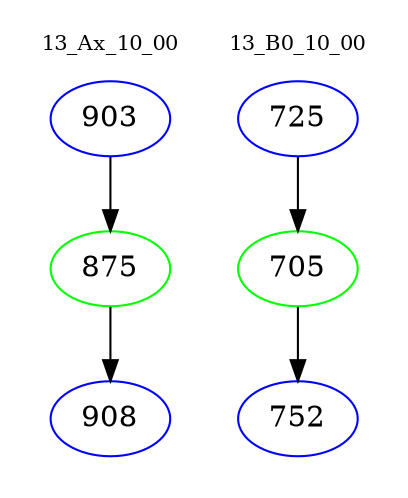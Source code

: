digraph{
subgraph cluster_0 {
color = white
label = "13_Ax_10_00";
fontsize=10;
T0_903 [label="903", color="blue"]
T0_903 -> T0_875 [color="black"]
T0_875 [label="875", color="green"]
T0_875 -> T0_908 [color="black"]
T0_908 [label="908", color="blue"]
}
subgraph cluster_1 {
color = white
label = "13_B0_10_00";
fontsize=10;
T1_725 [label="725", color="blue"]
T1_725 -> T1_705 [color="black"]
T1_705 [label="705", color="green"]
T1_705 -> T1_752 [color="black"]
T1_752 [label="752", color="blue"]
}
}
